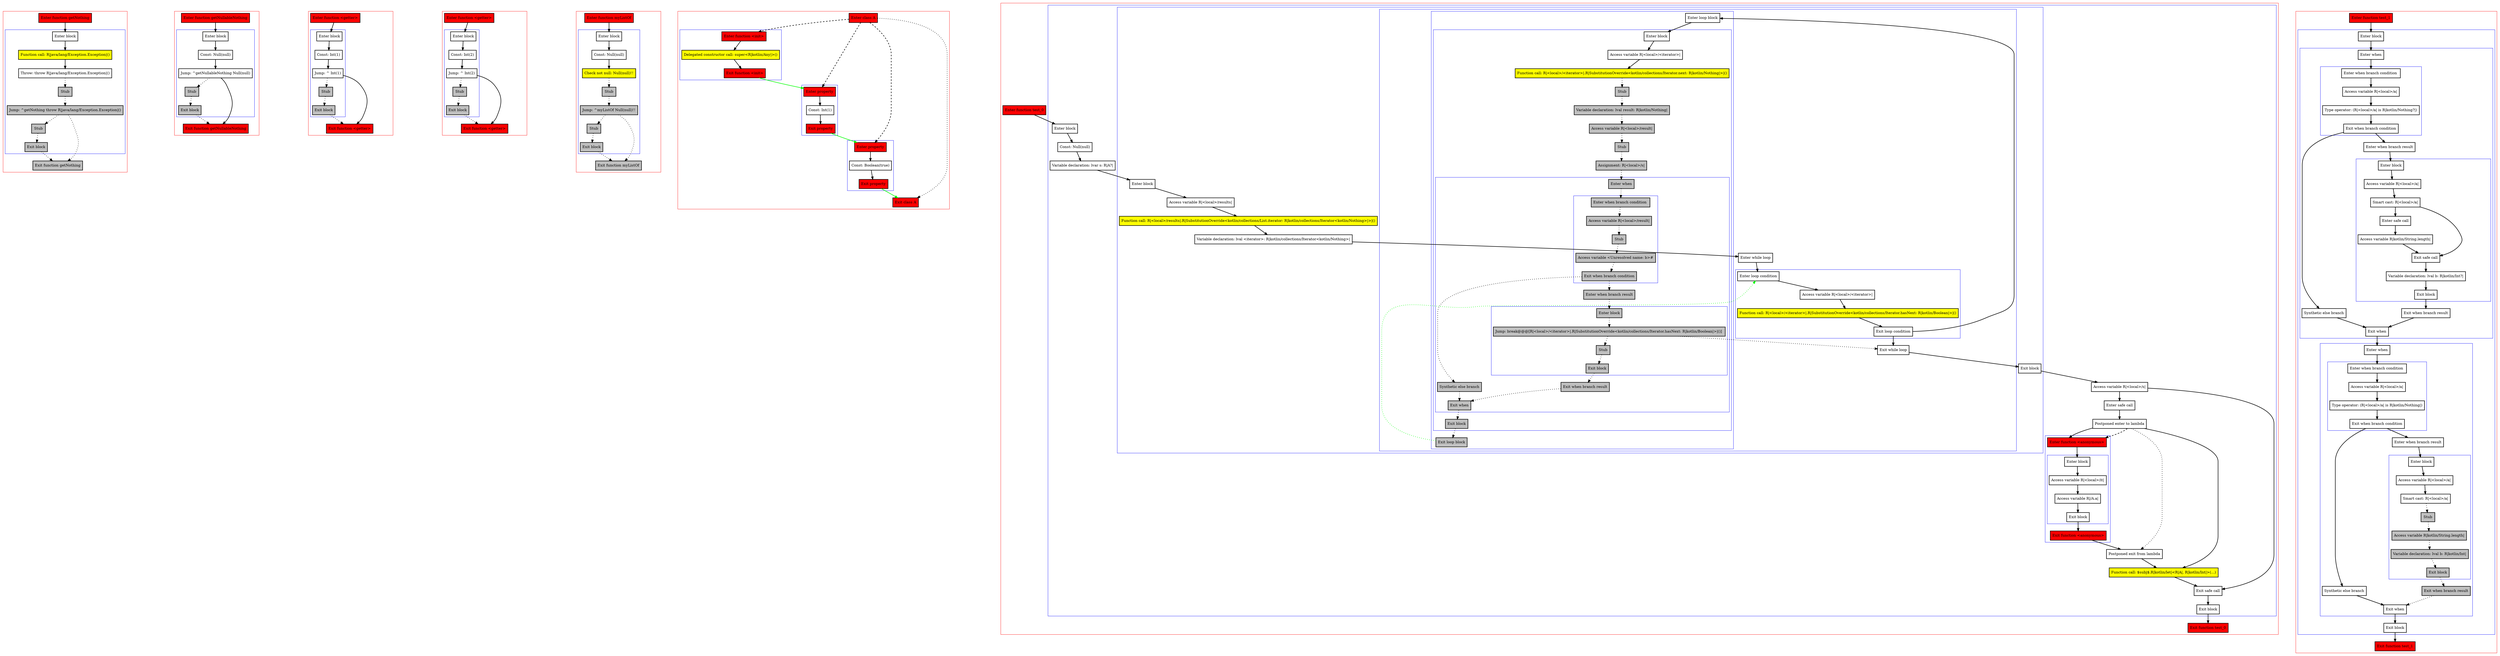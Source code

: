 digraph smartcastToNothing_kt {
    graph [nodesep=3]
    node [shape=box penwidth=2]
    edge [penwidth=2]

    subgraph cluster_0 {
        color=red
        0 [label="Enter function getNothing" style="filled" fillcolor=red];
        subgraph cluster_1 {
            color=blue
            1 [label="Enter block"];
            2 [label="Function call: R|java/lang/Exception.Exception|()" style="filled" fillcolor=yellow];
            3 [label="Throw: throw R|java/lang/Exception.Exception|()"];
            4 [label="Stub" style="filled" fillcolor=gray];
            5 [label="Jump: ^getNothing throw R|java/lang/Exception.Exception|()" style="filled" fillcolor=gray];
            6 [label="Stub" style="filled" fillcolor=gray];
            7 [label="Exit block" style="filled" fillcolor=gray];
        }
        8 [label="Exit function getNothing" style="filled" fillcolor=gray];
    }
    0 -> {1};
    1 -> {2};
    2 -> {3};
    3 -> {4} [style=dotted];
    4 -> {5} [style=dotted];
    5 -> {6 8} [style=dotted];
    6 -> {7} [style=dotted];
    7 -> {8} [style=dotted];

    subgraph cluster_2 {
        color=red
        9 [label="Enter function getNullableNothing" style="filled" fillcolor=red];
        subgraph cluster_3 {
            color=blue
            10 [label="Enter block"];
            11 [label="Const: Null(null)"];
            12 [label="Jump: ^getNullableNothing Null(null)"];
            13 [label="Stub" style="filled" fillcolor=gray];
            14 [label="Exit block" style="filled" fillcolor=gray];
        }
        15 [label="Exit function getNullableNothing" style="filled" fillcolor=red];
    }
    9 -> {10};
    10 -> {11};
    11 -> {12};
    12 -> {15};
    12 -> {13} [style=dotted];
    13 -> {14} [style=dotted];
    14 -> {15} [style=dotted];

    subgraph cluster_4 {
        color=red
        16 [label="Enter function <getter>" style="filled" fillcolor=red];
        subgraph cluster_5 {
            color=blue
            17 [label="Enter block"];
            18 [label="Const: Int(1)"];
            19 [label="Jump: ^ Int(1)"];
            20 [label="Stub" style="filled" fillcolor=gray];
            21 [label="Exit block" style="filled" fillcolor=gray];
        }
        22 [label="Exit function <getter>" style="filled" fillcolor=red];
    }
    16 -> {17};
    17 -> {18};
    18 -> {19};
    19 -> {22};
    19 -> {20} [style=dotted];
    20 -> {21} [style=dotted];
    21 -> {22} [style=dotted];

    subgraph cluster_6 {
        color=red
        23 [label="Enter function <getter>" style="filled" fillcolor=red];
        subgraph cluster_7 {
            color=blue
            24 [label="Enter block"];
            25 [label="Const: Int(2)"];
            26 [label="Jump: ^ Int(2)"];
            27 [label="Stub" style="filled" fillcolor=gray];
            28 [label="Exit block" style="filled" fillcolor=gray];
        }
        29 [label="Exit function <getter>" style="filled" fillcolor=red];
    }
    23 -> {24};
    24 -> {25};
    25 -> {26};
    26 -> {29};
    26 -> {27} [style=dotted];
    27 -> {28} [style=dotted];
    28 -> {29} [style=dotted];

    subgraph cluster_8 {
        color=red
        30 [label="Enter function myListOf" style="filled" fillcolor=red];
        subgraph cluster_9 {
            color=blue
            31 [label="Enter block"];
            32 [label="Const: Null(null)"];
            33 [label="Check not null: Null(null)!!" style="filled" fillcolor=yellow];
            34 [label="Stub" style="filled" fillcolor=gray];
            35 [label="Jump: ^myListOf Null(null)!!" style="filled" fillcolor=gray];
            36 [label="Stub" style="filled" fillcolor=gray];
            37 [label="Exit block" style="filled" fillcolor=gray];
        }
        38 [label="Exit function myListOf" style="filled" fillcolor=gray];
    }
    30 -> {31};
    31 -> {32};
    32 -> {33};
    33 -> {34} [style=dotted];
    34 -> {35} [style=dotted];
    35 -> {36 38} [style=dotted];
    36 -> {37} [style=dotted];
    37 -> {38} [style=dotted];

    subgraph cluster_10 {
        color=red
        39 [label="Enter class A" style="filled" fillcolor=red];
        subgraph cluster_11 {
            color=blue
            40 [label="Enter function <init>" style="filled" fillcolor=red];
            41 [label="Delegated constructor call: super<R|kotlin/Any|>()" style="filled" fillcolor=yellow];
            42 [label="Exit function <init>" style="filled" fillcolor=red];
        }
        subgraph cluster_12 {
            color=blue
            43 [label="Enter property" style="filled" fillcolor=red];
            44 [label="Const: Int(1)"];
            45 [label="Exit property" style="filled" fillcolor=red];
        }
        subgraph cluster_13 {
            color=blue
            46 [label="Enter property" style="filled" fillcolor=red];
            47 [label="Const: Boolean(true)"];
            48 [label="Exit property" style="filled" fillcolor=red];
        }
        49 [label="Exit class A" style="filled" fillcolor=red];
    }
    39 -> {49} [style=dotted];
    39 -> {40 43 46} [style=dashed];
    40 -> {41};
    41 -> {42};
    42 -> {43} [color=green];
    43 -> {44};
    44 -> {45};
    45 -> {46} [color=green];
    46 -> {47};
    47 -> {48};
    48 -> {49} [color=green];

    subgraph cluster_14 {
        color=red
        50 [label="Enter function test_0" style="filled" fillcolor=red];
        subgraph cluster_15 {
            color=blue
            51 [label="Enter block"];
            52 [label="Const: Null(null)"];
            53 [label="Variable declaration: lvar s: R|A?|"];
            subgraph cluster_16 {
                color=blue
                54 [label="Enter block"];
                55 [label="Access variable R|<local>/results|"];
                56 [label="Function call: R|<local>/results|.R|SubstitutionOverride<kotlin/collections/List.iterator: R|kotlin/collections/Iterator<kotlin/Nothing>|>|()" style="filled" fillcolor=yellow];
                57 [label="Variable declaration: lval <iterator>: R|kotlin/collections/Iterator<kotlin/Nothing>|"];
                subgraph cluster_17 {
                    color=blue
                    58 [label="Enter while loop"];
                    subgraph cluster_18 {
                        color=blue
                        59 [label="Enter loop condition"];
                        60 [label="Access variable R|<local>/<iterator>|"];
                        61 [label="Function call: R|<local>/<iterator>|.R|SubstitutionOverride<kotlin/collections/Iterator.hasNext: R|kotlin/Boolean|>|()" style="filled" fillcolor=yellow];
                        62 [label="Exit loop condition"];
                    }
                    subgraph cluster_19 {
                        color=blue
                        63 [label="Enter loop block"];
                        subgraph cluster_20 {
                            color=blue
                            64 [label="Enter block"];
                            65 [label="Access variable R|<local>/<iterator>|"];
                            66 [label="Function call: R|<local>/<iterator>|.R|SubstitutionOverride<kotlin/collections/Iterator.next: R|kotlin/Nothing|>|()" style="filled" fillcolor=yellow];
                            67 [label="Stub" style="filled" fillcolor=gray];
                            68 [label="Variable declaration: lval result: R|kotlin/Nothing|" style="filled" fillcolor=gray];
                            69 [label="Access variable R|<local>/result|" style="filled" fillcolor=gray];
                            70 [label="Stub" style="filled" fillcolor=gray];
                            71 [label="Assignment: R|<local>/s|" style="filled" fillcolor=gray];
                            subgraph cluster_21 {
                                color=blue
                                72 [label="Enter when" style="filled" fillcolor=gray];
                                subgraph cluster_22 {
                                    color=blue
                                    73 [label="Enter when branch condition " style="filled" fillcolor=gray];
                                    74 [label="Access variable R|<local>/result|" style="filled" fillcolor=gray];
                                    75 [label="Stub" style="filled" fillcolor=gray];
                                    76 [label="Access variable <Unresolved name: b>#" style="filled" fillcolor=gray];
                                    77 [label="Exit when branch condition" style="filled" fillcolor=gray];
                                }
                                78 [label="Synthetic else branch" style="filled" fillcolor=gray];
                                79 [label="Enter when branch result" style="filled" fillcolor=gray];
                                subgraph cluster_23 {
                                    color=blue
                                    80 [label="Enter block" style="filled" fillcolor=gray];
                                    81 [label="Jump: break@@@[R|<local>/<iterator>|.R|SubstitutionOverride<kotlin/collections/Iterator.hasNext: R|kotlin/Boolean|>|()] " style="filled" fillcolor=gray];
                                    82 [label="Stub" style="filled" fillcolor=gray];
                                    83 [label="Exit block" style="filled" fillcolor=gray];
                                }
                                84 [label="Exit when branch result" style="filled" fillcolor=gray];
                                85 [label="Exit when" style="filled" fillcolor=gray];
                            }
                            86 [label="Exit block" style="filled" fillcolor=gray];
                        }
                        87 [label="Exit loop block" style="filled" fillcolor=gray];
                    }
                    88 [label="Exit while loop"];
                }
                89 [label="Exit block"];
            }
            90 [label="Access variable R|<local>/s|"];
            91 [label="Enter safe call"];
            92 [label="Postponed enter to lambda"];
            subgraph cluster_24 {
                color=blue
                93 [label="Enter function <anonymous>" style="filled" fillcolor=red];
                subgraph cluster_25 {
                    color=blue
                    94 [label="Enter block"];
                    95 [label="Access variable R|<local>/it|"];
                    96 [label="Access variable R|/A.a|"];
                    97 [label="Exit block"];
                }
                98 [label="Exit function <anonymous>" style="filled" fillcolor=red];
            }
            99 [label="Postponed exit from lambda"];
            100 [label="Function call: $subj$.R|kotlin/let|<R|A|, R|kotlin/Int|>(...)" style="filled" fillcolor=yellow];
            101 [label="Exit safe call"];
            102 [label="Exit block"];
        }
        103 [label="Exit function test_0" style="filled" fillcolor=red];
    }
    50 -> {51};
    51 -> {52};
    52 -> {53};
    53 -> {54};
    54 -> {55};
    55 -> {56};
    56 -> {57};
    57 -> {58};
    58 -> {59};
    59 -> {60};
    60 -> {61};
    61 -> {62};
    62 -> {63 88};
    63 -> {64};
    64 -> {65};
    65 -> {66};
    66 -> {67} [style=dotted];
    67 -> {68} [style=dotted];
    68 -> {69} [style=dotted];
    69 -> {70} [style=dotted];
    70 -> {71} [style=dotted];
    71 -> {72} [style=dotted];
    72 -> {73} [style=dotted];
    73 -> {74} [style=dotted];
    74 -> {75} [style=dotted];
    75 -> {76} [style=dotted];
    76 -> {77} [style=dotted];
    77 -> {78 79} [style=dotted];
    78 -> {85} [style=dotted];
    79 -> {80} [style=dotted];
    80 -> {81} [style=dotted];
    81 -> {82 88} [style=dotted];
    82 -> {83} [style=dotted];
    83 -> {84} [style=dotted];
    84 -> {85} [style=dotted];
    85 -> {86} [style=dotted];
    86 -> {87} [style=dotted];
    87 -> {59} [color=green style=dotted];
    88 -> {89};
    89 -> {90};
    90 -> {91 101};
    91 -> {92};
    92 -> {93 100};
    92 -> {99} [style=dotted];
    92 -> {93} [style=dashed];
    93 -> {94};
    94 -> {95};
    95 -> {96};
    96 -> {97};
    97 -> {98};
    98 -> {99};
    99 -> {100};
    100 -> {101};
    101 -> {102};
    102 -> {103};

    subgraph cluster_26 {
        color=red
        104 [label="Enter function test_1" style="filled" fillcolor=red];
        subgraph cluster_27 {
            color=blue
            105 [label="Enter block"];
            subgraph cluster_28 {
                color=blue
                106 [label="Enter when"];
                subgraph cluster_29 {
                    color=blue
                    107 [label="Enter when branch condition "];
                    108 [label="Access variable R|<local>/a|"];
                    109 [label="Type operator: (R|<local>/a| is R|kotlin/Nothing?|)"];
                    110 [label="Exit when branch condition"];
                }
                111 [label="Synthetic else branch"];
                112 [label="Enter when branch result"];
                subgraph cluster_30 {
                    color=blue
                    113 [label="Enter block"];
                    114 [label="Access variable R|<local>/a|"];
                    115 [label="Smart cast: R|<local>/a|"];
                    116 [label="Enter safe call"];
                    117 [label="Access variable R|kotlin/String.length|"];
                    118 [label="Exit safe call"];
                    119 [label="Variable declaration: lval b: R|kotlin/Int?|"];
                    120 [label="Exit block"];
                }
                121 [label="Exit when branch result"];
                122 [label="Exit when"];
            }
            subgraph cluster_31 {
                color=blue
                123 [label="Enter when"];
                subgraph cluster_32 {
                    color=blue
                    124 [label="Enter when branch condition "];
                    125 [label="Access variable R|<local>/a|"];
                    126 [label="Type operator: (R|<local>/a| is R|kotlin/Nothing|)"];
                    127 [label="Exit when branch condition"];
                }
                128 [label="Synthetic else branch"];
                129 [label="Enter when branch result"];
                subgraph cluster_33 {
                    color=blue
                    130 [label="Enter block"];
                    131 [label="Access variable R|<local>/a|"];
                    132 [label="Smart cast: R|<local>/a|"];
                    133 [label="Stub" style="filled" fillcolor=gray];
                    134 [label="Access variable R|kotlin/String.length|" style="filled" fillcolor=gray];
                    135 [label="Variable declaration: lval b: R|kotlin/Int|" style="filled" fillcolor=gray];
                    136 [label="Exit block" style="filled" fillcolor=gray];
                }
                137 [label="Exit when branch result" style="filled" fillcolor=gray];
                138 [label="Exit when"];
            }
            139 [label="Exit block"];
        }
        140 [label="Exit function test_1" style="filled" fillcolor=red];
    }
    104 -> {105};
    105 -> {106};
    106 -> {107};
    107 -> {108};
    108 -> {109};
    109 -> {110};
    110 -> {111 112};
    111 -> {122};
    112 -> {113};
    113 -> {114};
    114 -> {115};
    115 -> {116 118};
    116 -> {117};
    117 -> {118};
    118 -> {119};
    119 -> {120};
    120 -> {121};
    121 -> {122};
    122 -> {123};
    123 -> {124};
    124 -> {125};
    125 -> {126};
    126 -> {127};
    127 -> {128 129};
    128 -> {138};
    129 -> {130};
    130 -> {131};
    131 -> {132};
    132 -> {133} [style=dotted];
    133 -> {134} [style=dotted];
    134 -> {135} [style=dotted];
    135 -> {136} [style=dotted];
    136 -> {137} [style=dotted];
    137 -> {138} [style=dotted];
    138 -> {139};
    139 -> {140};

}
